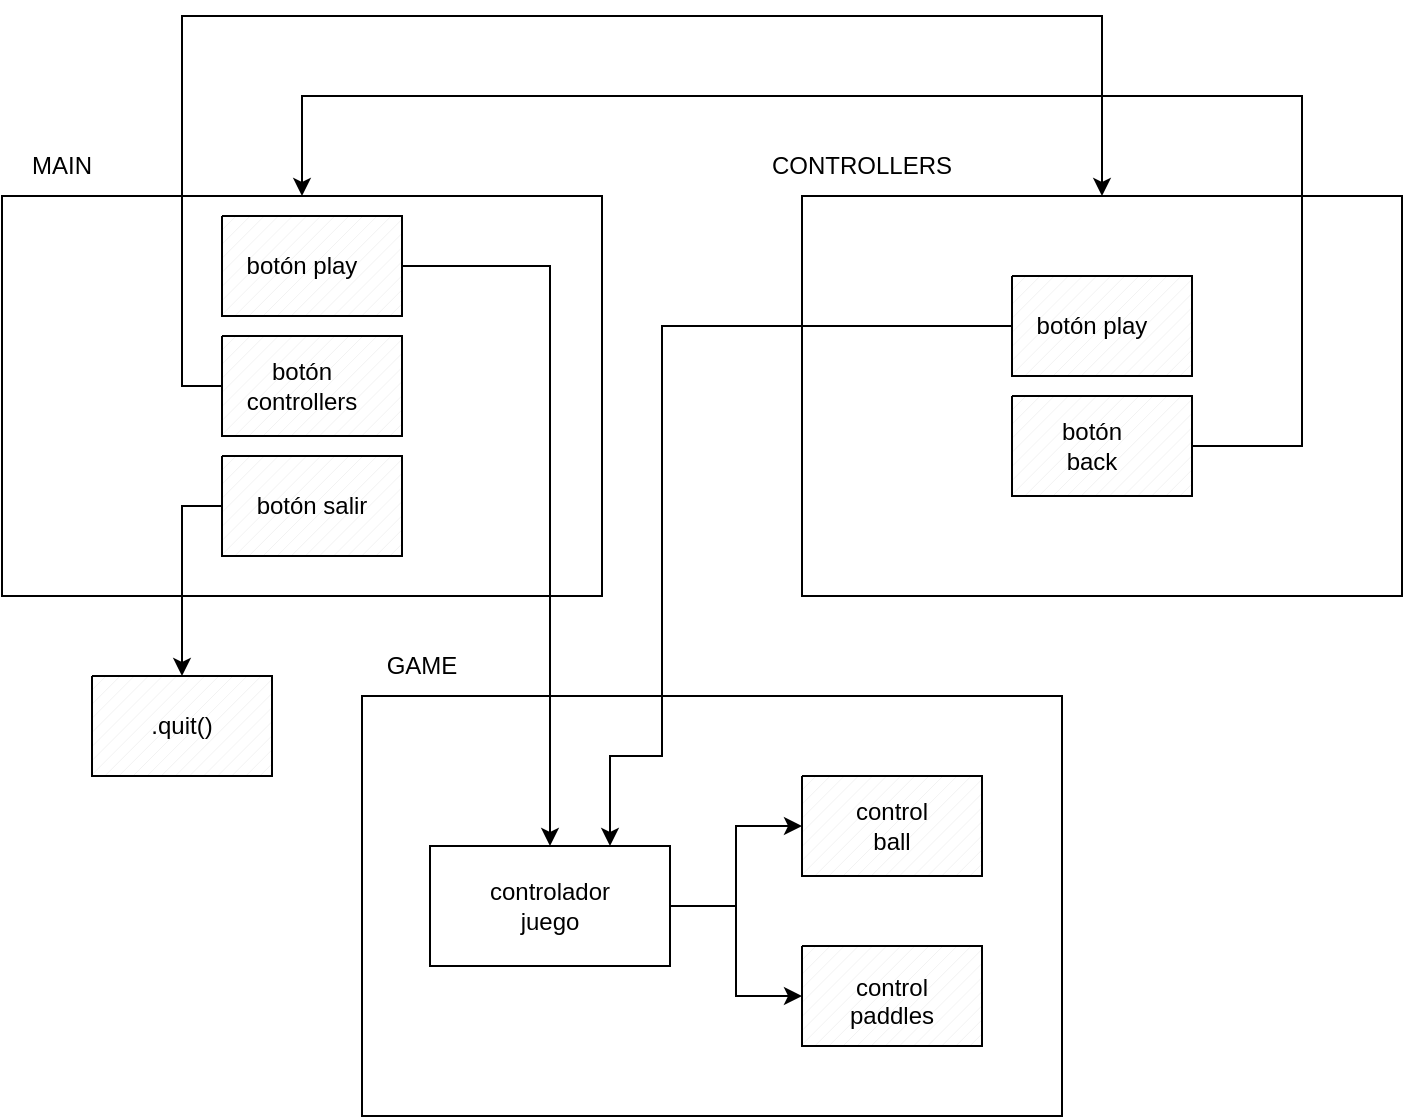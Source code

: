 <mxfile version="22.0.4" type="device" pages="2">
  <diagram name="Página-1" id="pkCwynhz4DFxpAIR3Pf6">
    <mxGraphModel dx="1195" dy="664" grid="1" gridSize="10" guides="1" tooltips="1" connect="1" arrows="1" fold="1" page="1" pageScale="1" pageWidth="827" pageHeight="1169" math="0" shadow="0">
      <root>
        <mxCell id="0" />
        <mxCell id="1" parent="0" />
        <mxCell id="doPat1PJIHm0Qe3rujhP-4" value="" style="verticalLabelPosition=bottom;verticalAlign=top;html=1;shape=mxgraph.basic.patternFillRect;fillStyle=diag;step=5;fillStrokeWidth=0.2;fillStrokeColor=#dddddd;" vertex="1" parent="1">
          <mxGeometry x="125" y="350" width="90" height="50" as="geometry" />
        </mxCell>
        <mxCell id="I1r3W6XXevGp71jJWWOQ-1" value="" style="rounded=0;whiteSpace=wrap;html=1;" vertex="1" parent="1">
          <mxGeometry x="80" y="110" width="300" height="200" as="geometry" />
        </mxCell>
        <mxCell id="I1r3W6XXevGp71jJWWOQ-2" value="" style="rounded=0;whiteSpace=wrap;html=1;" vertex="1" parent="1">
          <mxGeometry x="260" y="360" width="350" height="210" as="geometry" />
        </mxCell>
        <mxCell id="I1r3W6XXevGp71jJWWOQ-3" value="" style="rounded=0;whiteSpace=wrap;html=1;" vertex="1" parent="1">
          <mxGeometry x="480" y="110" width="300" height="200" as="geometry" />
        </mxCell>
        <mxCell id="I1r3W6XXevGp71jJWWOQ-4" value="" style="verticalLabelPosition=bottom;verticalAlign=top;html=1;shape=mxgraph.basic.patternFillRect;fillStyle=diag;step=5;fillStrokeWidth=0.2;fillStrokeColor=#dddddd;" vertex="1" parent="1">
          <mxGeometry x="190" y="120" width="90" height="50" as="geometry" />
        </mxCell>
        <mxCell id="I1r3W6XXevGp71jJWWOQ-16" style="edgeStyle=orthogonalEdgeStyle;rounded=0;orthogonalLoop=1;jettySize=auto;html=1;exitX=0;exitY=0.5;exitDx=0;exitDy=0;exitPerimeter=0;" edge="1" parent="1" source="I1r3W6XXevGp71jJWWOQ-5">
          <mxGeometry relative="1" as="geometry">
            <mxPoint x="170" y="350" as="targetPoint" />
          </mxGeometry>
        </mxCell>
        <mxCell id="I1r3W6XXevGp71jJWWOQ-5" value="" style="verticalLabelPosition=bottom;verticalAlign=top;html=1;shape=mxgraph.basic.patternFillRect;fillStyle=diag;step=5;fillStrokeWidth=0.2;fillStrokeColor=#dddddd;" vertex="1" parent="1">
          <mxGeometry x="190" y="240" width="90" height="50" as="geometry" />
        </mxCell>
        <mxCell id="I1r3W6XXevGp71jJWWOQ-15" style="edgeStyle=orthogonalEdgeStyle;rounded=0;orthogonalLoop=1;jettySize=auto;html=1;entryX=0.5;entryY=0;entryDx=0;entryDy=0;exitX=0;exitY=0.5;exitDx=0;exitDy=0;exitPerimeter=0;" edge="1" parent="1" source="I1r3W6XXevGp71jJWWOQ-6" target="I1r3W6XXevGp71jJWWOQ-3">
          <mxGeometry relative="1" as="geometry">
            <Array as="points">
              <mxPoint x="170" y="205" />
              <mxPoint x="170" y="20" />
              <mxPoint x="630" y="20" />
            </Array>
          </mxGeometry>
        </mxCell>
        <mxCell id="I1r3W6XXevGp71jJWWOQ-6" value="" style="verticalLabelPosition=bottom;verticalAlign=top;html=1;shape=mxgraph.basic.patternFillRect;fillStyle=diag;step=5;fillStrokeWidth=0.2;fillStrokeColor=#dddddd;" vertex="1" parent="1">
          <mxGeometry x="190" y="180" width="90" height="50" as="geometry" />
        </mxCell>
        <mxCell id="I1r3W6XXevGp71jJWWOQ-8" value="botón play" style="text;html=1;strokeColor=none;fillColor=none;align=center;verticalAlign=middle;whiteSpace=wrap;rounded=0;" vertex="1" parent="1">
          <mxGeometry x="200" y="130" width="60" height="30" as="geometry" />
        </mxCell>
        <mxCell id="I1r3W6XXevGp71jJWWOQ-10" value="botón controllers" style="text;html=1;strokeColor=none;fillColor=none;align=center;verticalAlign=middle;whiteSpace=wrap;rounded=0;" vertex="1" parent="1">
          <mxGeometry x="200" y="190" width="60" height="30" as="geometry" />
        </mxCell>
        <mxCell id="I1r3W6XXevGp71jJWWOQ-11" value="&lt;div&gt;botón salir&lt;/div&gt;" style="text;html=1;strokeColor=none;fillColor=none;align=center;verticalAlign=middle;whiteSpace=wrap;rounded=0;" vertex="1" parent="1">
          <mxGeometry x="205" y="250" width="60" height="30" as="geometry" />
        </mxCell>
        <mxCell id="I1r3W6XXevGp71jJWWOQ-12" style="edgeStyle=orthogonalEdgeStyle;rounded=0;orthogonalLoop=1;jettySize=auto;html=1;exitX=1;exitY=0.5;exitDx=0;exitDy=0;exitPerimeter=0;entryX=0.5;entryY=0;entryDx=0;entryDy=0;" edge="1" parent="1" source="I1r3W6XXevGp71jJWWOQ-4" target="I1r3W6XXevGp71jJWWOQ-13">
          <mxGeometry relative="1" as="geometry">
            <mxPoint x="430" y="510" as="targetPoint" />
          </mxGeometry>
        </mxCell>
        <mxCell id="I1r3W6XXevGp71jJWWOQ-13" value="" style="rounded=0;whiteSpace=wrap;html=1;" vertex="1" parent="1">
          <mxGeometry x="294" y="435" width="120" height="60" as="geometry" />
        </mxCell>
        <mxCell id="I1r3W6XXevGp71jJWWOQ-21" style="edgeStyle=orthogonalEdgeStyle;rounded=0;orthogonalLoop=1;jettySize=auto;html=1;entryX=0.75;entryY=0;entryDx=0;entryDy=0;" edge="1" parent="1" source="I1r3W6XXevGp71jJWWOQ-17" target="I1r3W6XXevGp71jJWWOQ-13">
          <mxGeometry relative="1" as="geometry">
            <Array as="points">
              <mxPoint x="410" y="175" />
              <mxPoint x="410" y="390" />
              <mxPoint x="384" y="390" />
            </Array>
          </mxGeometry>
        </mxCell>
        <mxCell id="I1r3W6XXevGp71jJWWOQ-17" value="" style="verticalLabelPosition=bottom;verticalAlign=top;html=1;shape=mxgraph.basic.patternFillRect;fillStyle=diag;step=5;fillStrokeWidth=0.2;fillStrokeColor=#dddddd;" vertex="1" parent="1">
          <mxGeometry x="585" y="150" width="90" height="50" as="geometry" />
        </mxCell>
        <mxCell id="I1r3W6XXevGp71jJWWOQ-18" value="" style="verticalLabelPosition=bottom;verticalAlign=top;html=1;shape=mxgraph.basic.patternFillRect;fillStyle=diag;step=5;fillStrokeWidth=0.2;fillStrokeColor=#dddddd;" vertex="1" parent="1">
          <mxGeometry x="585" y="210" width="90" height="50" as="geometry" />
        </mxCell>
        <mxCell id="I1r3W6XXevGp71jJWWOQ-19" value="botón play" style="text;html=1;strokeColor=none;fillColor=none;align=center;verticalAlign=middle;whiteSpace=wrap;rounded=0;" vertex="1" parent="1">
          <mxGeometry x="595" y="160" width="60" height="30" as="geometry" />
        </mxCell>
        <mxCell id="I1r3W6XXevGp71jJWWOQ-22" style="edgeStyle=orthogonalEdgeStyle;rounded=0;orthogonalLoop=1;jettySize=auto;html=1;entryX=0.5;entryY=0;entryDx=0;entryDy=0;exitX=1;exitY=0.5;exitDx=0;exitDy=0;exitPerimeter=0;" edge="1" parent="1" source="I1r3W6XXevGp71jJWWOQ-18" target="I1r3W6XXevGp71jJWWOQ-1">
          <mxGeometry relative="1" as="geometry">
            <mxPoint x="700" y="240" as="sourcePoint" />
            <Array as="points">
              <mxPoint x="730" y="235" />
              <mxPoint x="730" y="60" />
              <mxPoint x="230" y="60" />
            </Array>
          </mxGeometry>
        </mxCell>
        <mxCell id="I1r3W6XXevGp71jJWWOQ-20" value="&lt;div&gt;botón back&lt;/div&gt;" style="text;html=1;strokeColor=none;fillColor=none;align=center;verticalAlign=middle;whiteSpace=wrap;rounded=0;" vertex="1" parent="1">
          <mxGeometry x="595" y="220" width="60" height="30" as="geometry" />
        </mxCell>
        <mxCell id="doPat1PJIHm0Qe3rujhP-2" value="controlador juego" style="text;html=1;strokeColor=none;fillColor=none;align=center;verticalAlign=middle;whiteSpace=wrap;rounded=0;" vertex="1" parent="1">
          <mxGeometry x="324" y="450" width="60" height="30" as="geometry" />
        </mxCell>
        <mxCell id="doPat1PJIHm0Qe3rujhP-3" value=".quit()" style="text;html=1;strokeColor=none;fillColor=none;align=center;verticalAlign=middle;whiteSpace=wrap;rounded=0;" vertex="1" parent="1">
          <mxGeometry x="140" y="360" width="60" height="30" as="geometry" />
        </mxCell>
        <mxCell id="doPat1PJIHm0Qe3rujhP-6" value="GAME" style="text;html=1;strokeColor=none;fillColor=none;align=center;verticalAlign=middle;whiteSpace=wrap;rounded=0;" vertex="1" parent="1">
          <mxGeometry x="260" y="330" width="60" height="30" as="geometry" />
        </mxCell>
        <mxCell id="doPat1PJIHm0Qe3rujhP-7" value="CONTROLLERS" style="text;html=1;strokeColor=none;fillColor=none;align=center;verticalAlign=middle;whiteSpace=wrap;rounded=0;" vertex="1" parent="1">
          <mxGeometry x="480" y="80" width="60" height="30" as="geometry" />
        </mxCell>
        <mxCell id="doPat1PJIHm0Qe3rujhP-8" value="MAIN" style="text;html=1;strokeColor=none;fillColor=none;align=center;verticalAlign=middle;whiteSpace=wrap;rounded=0;" vertex="1" parent="1">
          <mxGeometry x="80" y="80" width="60" height="30" as="geometry" />
        </mxCell>
        <mxCell id="doPat1PJIHm0Qe3rujhP-75" value="" style="verticalLabelPosition=bottom;verticalAlign=top;html=1;shape=mxgraph.basic.patternFillRect;fillStyle=diag;step=5;fillStrokeWidth=0.2;fillStrokeColor=#dddddd;" vertex="1" parent="1">
          <mxGeometry x="480" y="485" width="90" height="50" as="geometry" />
        </mxCell>
        <mxCell id="doPat1PJIHm0Qe3rujhP-76" value="&lt;div&gt;control paddles&lt;/div&gt;&lt;div&gt;&lt;br&gt;&lt;/div&gt;" style="text;html=1;strokeColor=none;fillColor=none;align=center;verticalAlign=middle;whiteSpace=wrap;rounded=0;" vertex="1" parent="1">
          <mxGeometry x="495" y="505" width="60" height="30" as="geometry" />
        </mxCell>
        <mxCell id="doPat1PJIHm0Qe3rujhP-77" value="" style="verticalLabelPosition=bottom;verticalAlign=top;html=1;shape=mxgraph.basic.patternFillRect;fillStyle=diag;step=5;fillStrokeWidth=0.2;fillStrokeColor=#dddddd;" vertex="1" parent="1">
          <mxGeometry x="480" y="400" width="90" height="50" as="geometry" />
        </mxCell>
        <mxCell id="doPat1PJIHm0Qe3rujhP-78" value="control ball" style="text;html=1;strokeColor=none;fillColor=none;align=center;verticalAlign=middle;whiteSpace=wrap;rounded=0;" vertex="1" parent="1">
          <mxGeometry x="495" y="410" width="60" height="30" as="geometry" />
        </mxCell>
        <mxCell id="doPat1PJIHm0Qe3rujhP-79" style="edgeStyle=orthogonalEdgeStyle;rounded=0;orthogonalLoop=1;jettySize=auto;html=1;entryX=0;entryY=0.5;entryDx=0;entryDy=0;entryPerimeter=0;" edge="1" parent="1" source="I1r3W6XXevGp71jJWWOQ-13" target="doPat1PJIHm0Qe3rujhP-77">
          <mxGeometry relative="1" as="geometry" />
        </mxCell>
        <mxCell id="doPat1PJIHm0Qe3rujhP-80" style="edgeStyle=orthogonalEdgeStyle;rounded=0;orthogonalLoop=1;jettySize=auto;html=1;exitX=1;exitY=0.5;exitDx=0;exitDy=0;entryX=0;entryY=0.5;entryDx=0;entryDy=0;entryPerimeter=0;" edge="1" parent="1" source="I1r3W6XXevGp71jJWWOQ-13" target="doPat1PJIHm0Qe3rujhP-75">
          <mxGeometry relative="1" as="geometry" />
        </mxCell>
      </root>
    </mxGraphModel>
  </diagram>
  <diagram id="dqzuwpEREBEeKNfX1fR_" name="Página-2">
    <mxGraphModel dx="1434" dy="797" grid="1" gridSize="10" guides="1" tooltips="1" connect="1" arrows="1" fold="1" page="1" pageScale="1" pageWidth="827" pageHeight="1169" math="0" shadow="0">
      <root>
        <mxCell id="0" />
        <mxCell id="1" parent="0" />
      </root>
    </mxGraphModel>
  </diagram>
</mxfile>
